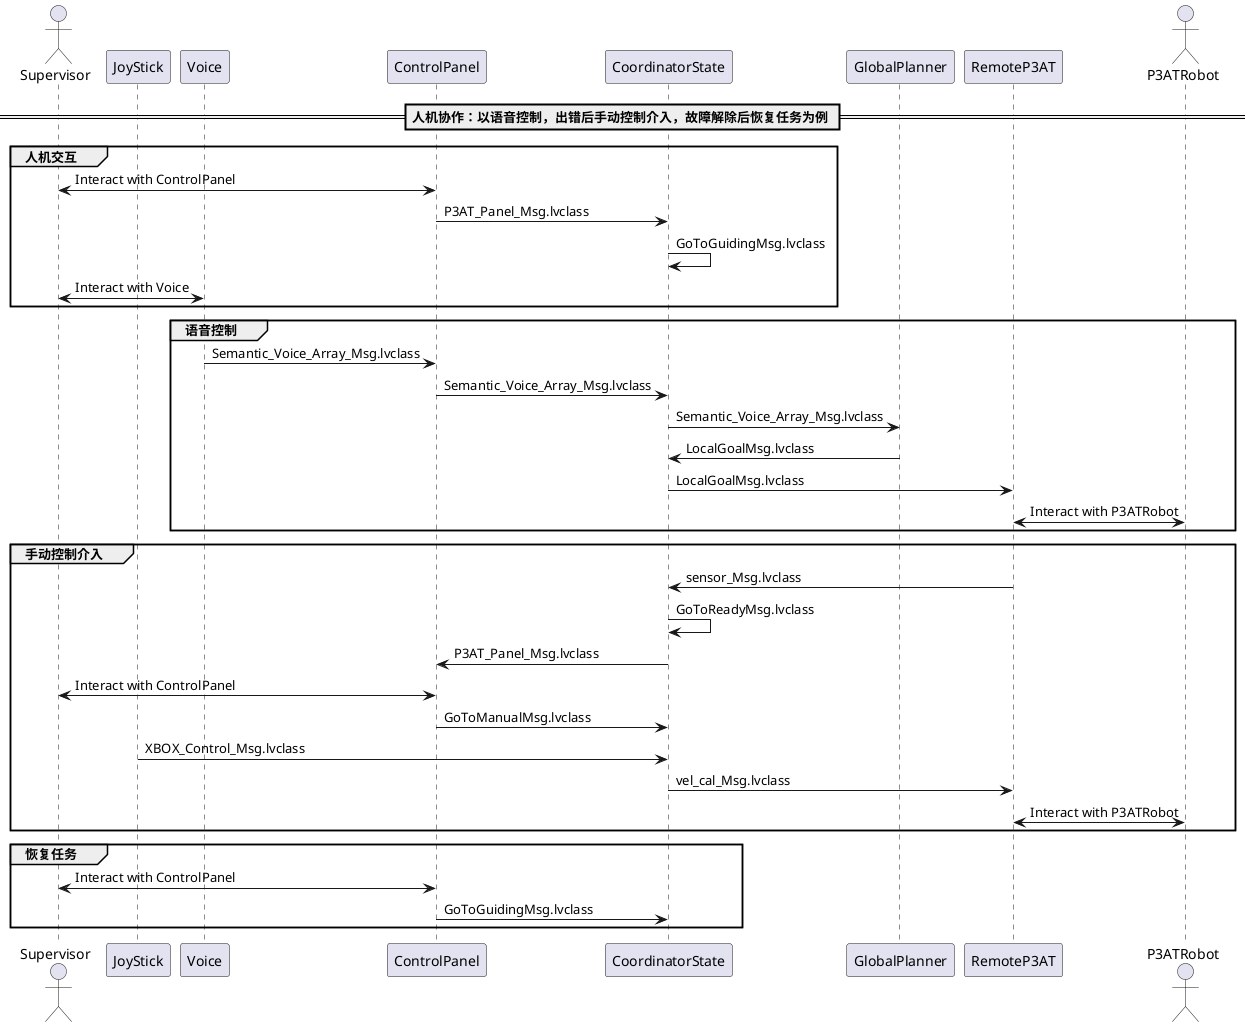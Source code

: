 @startuml
actor Supervisor
participant JoyStick
participant Voice
participant ControlPanel
participant CoordinatorState
participant GlobalPlanner
participant RemoteP3AT
actor P3ATRobot
== 人机协作：以语音控制，出错后手动控制介入，故障解除后恢复任务为例 ==
group 人机交互
Supervisor <-> ControlPanel : Interact with ControlPanel
ControlPanel -> CoordinatorState : P3AT_Panel_Msg.lvclass
CoordinatorState -> CoordinatorState : GoToGuidingMsg.lvclass
Supervisor <-> Voice : Interact with Voice
end
group 语音控制
Voice -> ControlPanel : Semantic_Voice_Array_Msg.lvclass
ControlPanel -> CoordinatorState : Semantic_Voice_Array_Msg.lvclass
CoordinatorState -> GlobalPlanner : Semantic_Voice_Array_Msg.lvclass
GlobalPlanner -> CoordinatorState : LocalGoalMsg.lvclass
CoordinatorState -> RemoteP3AT : LocalGoalMsg.lvclass
actor P3ATRobot
RemoteP3AT <-> P3ATRobot : Interact with P3ATRobot
end
group 手动控制介入
RemoteP3AT -> CoordinatorState : sensor_Msg.lvclass
CoordinatorState -> CoordinatorState : GoToReadyMsg.lvclass
CoordinatorState -> ControlPanel : P3AT_Panel_Msg.lvclass
ControlPanel <-> Supervisor : Interact with ControlPanel
ControlPanel -> CoordinatorState : GoToManualMsg.lvclass
JoyStick -> CoordinatorState : XBOX_Control_Msg.lvclass
CoordinatorState -> RemoteP3AT : vel_cal_Msg.lvclass
RemoteP3AT <-> P3ATRobot : Interact with P3ATRobot
end
group 恢复任务
Supervisor <-> ControlPanel : Interact with ControlPanel
ControlPanel -> CoordinatorState : GoToGuidingMsg.lvclass
end
@enduml